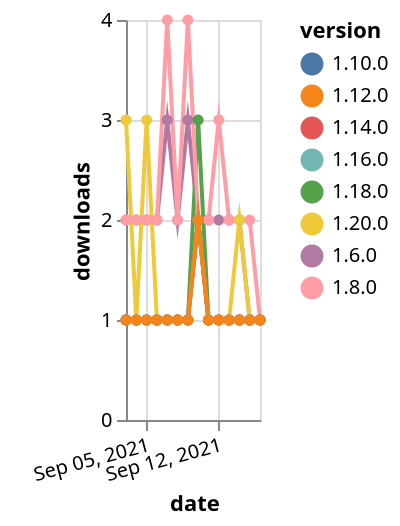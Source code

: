 {"$schema": "https://vega.github.io/schema/vega-lite/v5.json", "description": "A simple bar chart with embedded data.", "data": {"values": [{"date": "2021-09-03", "total": 2315, "delta": 2, "version": "1.6.0"}, {"date": "2021-09-04", "total": 2317, "delta": 2, "version": "1.6.0"}, {"date": "2021-09-05", "total": 2319, "delta": 2, "version": "1.6.0"}, {"date": "2021-09-06", "total": 2321, "delta": 2, "version": "1.6.0"}, {"date": "2021-09-07", "total": 2324, "delta": 3, "version": "1.6.0"}, {"date": "2021-09-08", "total": 2326, "delta": 2, "version": "1.6.0"}, {"date": "2021-09-09", "total": 2329, "delta": 3, "version": "1.6.0"}, {"date": "2021-09-10", "total": 2331, "delta": 2, "version": "1.6.0"}, {"date": "2021-09-11", "total": 2333, "delta": 2, "version": "1.6.0"}, {"date": "2021-09-12", "total": 2335, "delta": 2, "version": "1.6.0"}, {"date": "2021-09-13", "total": 2337, "delta": 2, "version": "1.6.0"}, {"date": "2021-09-14", "total": 2339, "delta": 2, "version": "1.6.0"}, {"date": "2021-09-15", "total": 2340, "delta": 1, "version": "1.6.0"}, {"date": "2021-09-16", "total": 2341, "delta": 1, "version": "1.6.0"}, {"date": "2021-09-03", "total": 192, "delta": 1, "version": "1.18.0"}, {"date": "2021-09-04", "total": 193, "delta": 1, "version": "1.18.0"}, {"date": "2021-09-05", "total": 194, "delta": 1, "version": "1.18.0"}, {"date": "2021-09-06", "total": 195, "delta": 1, "version": "1.18.0"}, {"date": "2021-09-07", "total": 196, "delta": 1, "version": "1.18.0"}, {"date": "2021-09-08", "total": 197, "delta": 1, "version": "1.18.0"}, {"date": "2021-09-09", "total": 198, "delta": 1, "version": "1.18.0"}, {"date": "2021-09-10", "total": 201, "delta": 3, "version": "1.18.0"}, {"date": "2021-09-11", "total": 202, "delta": 1, "version": "1.18.0"}, {"date": "2021-09-12", "total": 203, "delta": 1, "version": "1.18.0"}, {"date": "2021-09-13", "total": 204, "delta": 1, "version": "1.18.0"}, {"date": "2021-09-14", "total": 205, "delta": 1, "version": "1.18.0"}, {"date": "2021-09-15", "total": 206, "delta": 1, "version": "1.18.0"}, {"date": "2021-09-16", "total": 207, "delta": 1, "version": "1.18.0"}, {"date": "2021-09-03", "total": 2542, "delta": 2, "version": "1.8.0"}, {"date": "2021-09-04", "total": 2544, "delta": 2, "version": "1.8.0"}, {"date": "2021-09-05", "total": 2546, "delta": 2, "version": "1.8.0"}, {"date": "2021-09-06", "total": 2548, "delta": 2, "version": "1.8.0"}, {"date": "2021-09-07", "total": 2552, "delta": 4, "version": "1.8.0"}, {"date": "2021-09-08", "total": 2554, "delta": 2, "version": "1.8.0"}, {"date": "2021-09-09", "total": 2558, "delta": 4, "version": "1.8.0"}, {"date": "2021-09-10", "total": 2560, "delta": 2, "version": "1.8.0"}, {"date": "2021-09-11", "total": 2562, "delta": 2, "version": "1.8.0"}, {"date": "2021-09-12", "total": 2565, "delta": 3, "version": "1.8.0"}, {"date": "2021-09-13", "total": 2567, "delta": 2, "version": "1.8.0"}, {"date": "2021-09-14", "total": 2569, "delta": 2, "version": "1.8.0"}, {"date": "2021-09-15", "total": 2571, "delta": 2, "version": "1.8.0"}, {"date": "2021-09-16", "total": 2572, "delta": 1, "version": "1.8.0"}, {"date": "2021-09-03", "total": 261, "delta": 1, "version": "1.10.0"}, {"date": "2021-09-04", "total": 262, "delta": 1, "version": "1.10.0"}, {"date": "2021-09-05", "total": 263, "delta": 1, "version": "1.10.0"}, {"date": "2021-09-06", "total": 264, "delta": 1, "version": "1.10.0"}, {"date": "2021-09-07", "total": 265, "delta": 1, "version": "1.10.0"}, {"date": "2021-09-08", "total": 266, "delta": 1, "version": "1.10.0"}, {"date": "2021-09-09", "total": 267, "delta": 1, "version": "1.10.0"}, {"date": "2021-09-10", "total": 269, "delta": 2, "version": "1.10.0"}, {"date": "2021-09-11", "total": 270, "delta": 1, "version": "1.10.0"}, {"date": "2021-09-12", "total": 271, "delta": 1, "version": "1.10.0"}, {"date": "2021-09-13", "total": 272, "delta": 1, "version": "1.10.0"}, {"date": "2021-09-14", "total": 273, "delta": 1, "version": "1.10.0"}, {"date": "2021-09-15", "total": 274, "delta": 1, "version": "1.10.0"}, {"date": "2021-09-16", "total": 275, "delta": 1, "version": "1.10.0"}, {"date": "2021-09-03", "total": 127, "delta": 3, "version": "1.20.0"}, {"date": "2021-09-04", "total": 128, "delta": 1, "version": "1.20.0"}, {"date": "2021-09-05", "total": 131, "delta": 3, "version": "1.20.0"}, {"date": "2021-09-06", "total": 132, "delta": 1, "version": "1.20.0"}, {"date": "2021-09-07", "total": 133, "delta": 1, "version": "1.20.0"}, {"date": "2021-09-08", "total": 134, "delta": 1, "version": "1.20.0"}, {"date": "2021-09-09", "total": 135, "delta": 1, "version": "1.20.0"}, {"date": "2021-09-10", "total": 137, "delta": 2, "version": "1.20.0"}, {"date": "2021-09-11", "total": 138, "delta": 1, "version": "1.20.0"}, {"date": "2021-09-12", "total": 139, "delta": 1, "version": "1.20.0"}, {"date": "2021-09-13", "total": 140, "delta": 1, "version": "1.20.0"}, {"date": "2021-09-14", "total": 142, "delta": 2, "version": "1.20.0"}, {"date": "2021-09-15", "total": 143, "delta": 1, "version": "1.20.0"}, {"date": "2021-09-16", "total": 144, "delta": 1, "version": "1.20.0"}, {"date": "2021-09-03", "total": 170, "delta": 1, "version": "1.16.0"}, {"date": "2021-09-04", "total": 171, "delta": 1, "version": "1.16.0"}, {"date": "2021-09-05", "total": 172, "delta": 1, "version": "1.16.0"}, {"date": "2021-09-06", "total": 173, "delta": 1, "version": "1.16.0"}, {"date": "2021-09-07", "total": 174, "delta": 1, "version": "1.16.0"}, {"date": "2021-09-08", "total": 175, "delta": 1, "version": "1.16.0"}, {"date": "2021-09-09", "total": 176, "delta": 1, "version": "1.16.0"}, {"date": "2021-09-10", "total": 178, "delta": 2, "version": "1.16.0"}, {"date": "2021-09-11", "total": 179, "delta": 1, "version": "1.16.0"}, {"date": "2021-09-12", "total": 180, "delta": 1, "version": "1.16.0"}, {"date": "2021-09-13", "total": 181, "delta": 1, "version": "1.16.0"}, {"date": "2021-09-14", "total": 182, "delta": 1, "version": "1.16.0"}, {"date": "2021-09-15", "total": 183, "delta": 1, "version": "1.16.0"}, {"date": "2021-09-16", "total": 184, "delta": 1, "version": "1.16.0"}, {"date": "2021-09-03", "total": 190, "delta": 1, "version": "1.14.0"}, {"date": "2021-09-04", "total": 191, "delta": 1, "version": "1.14.0"}, {"date": "2021-09-05", "total": 192, "delta": 1, "version": "1.14.0"}, {"date": "2021-09-06", "total": 193, "delta": 1, "version": "1.14.0"}, {"date": "2021-09-07", "total": 194, "delta": 1, "version": "1.14.0"}, {"date": "2021-09-08", "total": 195, "delta": 1, "version": "1.14.0"}, {"date": "2021-09-09", "total": 196, "delta": 1, "version": "1.14.0"}, {"date": "2021-09-10", "total": 198, "delta": 2, "version": "1.14.0"}, {"date": "2021-09-11", "total": 199, "delta": 1, "version": "1.14.0"}, {"date": "2021-09-12", "total": 200, "delta": 1, "version": "1.14.0"}, {"date": "2021-09-13", "total": 201, "delta": 1, "version": "1.14.0"}, {"date": "2021-09-14", "total": 202, "delta": 1, "version": "1.14.0"}, {"date": "2021-09-15", "total": 203, "delta": 1, "version": "1.14.0"}, {"date": "2021-09-16", "total": 204, "delta": 1, "version": "1.14.0"}, {"date": "2021-09-03", "total": 201, "delta": 1, "version": "1.12.0"}, {"date": "2021-09-04", "total": 202, "delta": 1, "version": "1.12.0"}, {"date": "2021-09-05", "total": 203, "delta": 1, "version": "1.12.0"}, {"date": "2021-09-06", "total": 204, "delta": 1, "version": "1.12.0"}, {"date": "2021-09-07", "total": 205, "delta": 1, "version": "1.12.0"}, {"date": "2021-09-08", "total": 206, "delta": 1, "version": "1.12.0"}, {"date": "2021-09-09", "total": 207, "delta": 1, "version": "1.12.0"}, {"date": "2021-09-10", "total": 209, "delta": 2, "version": "1.12.0"}, {"date": "2021-09-11", "total": 210, "delta": 1, "version": "1.12.0"}, {"date": "2021-09-12", "total": 211, "delta": 1, "version": "1.12.0"}, {"date": "2021-09-13", "total": 212, "delta": 1, "version": "1.12.0"}, {"date": "2021-09-14", "total": 213, "delta": 1, "version": "1.12.0"}, {"date": "2021-09-15", "total": 214, "delta": 1, "version": "1.12.0"}, {"date": "2021-09-16", "total": 215, "delta": 1, "version": "1.12.0"}]}, "width": "container", "mark": {"type": "line", "point": {"filled": true}}, "encoding": {"x": {"field": "date", "type": "temporal", "timeUnit": "yearmonthdate", "title": "date", "axis": {"labelAngle": -15}}, "y": {"field": "delta", "type": "quantitative", "title": "downloads"}, "color": {"field": "version", "type": "nominal"}, "tooltip": {"field": "delta"}}}